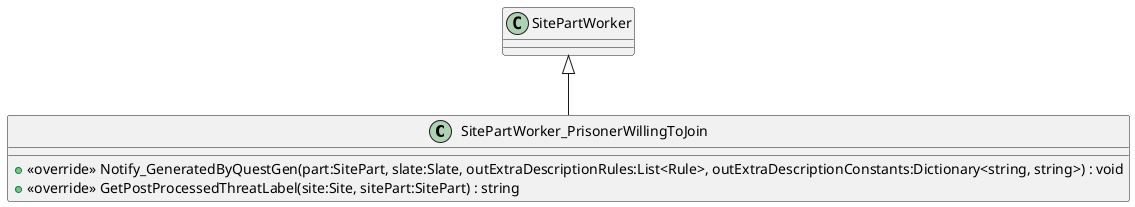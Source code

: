 @startuml
class SitePartWorker_PrisonerWillingToJoin {
    + <<override>> Notify_GeneratedByQuestGen(part:SitePart, slate:Slate, outExtraDescriptionRules:List<Rule>, outExtraDescriptionConstants:Dictionary<string, string>) : void
    + <<override>> GetPostProcessedThreatLabel(site:Site, sitePart:SitePart) : string
}
SitePartWorker <|-- SitePartWorker_PrisonerWillingToJoin
@enduml
